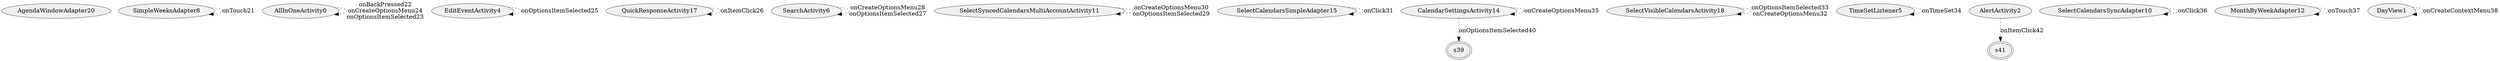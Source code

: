 digraph {
fontname="Helvetica";
node[style="filled,solid", colorscheme=greys3, fillcolor=1, color=3];
AgendaWindowAdapter20;
SimpleWeeksAdapter8;
AllInOneActivity0;
EditEventActivity4;
QuickResponseActivity17;
SearchActivity6;
SelectSyncedCalendarsMultiAccountActivity11;
SelectCalendarsSimpleAdapter15;
s39[peripheries=2];
SelectVisibleCalendarsActivity18;
TimeSetListener5;
s41[peripheries=2];
CalendarSettingsActivity14;
AlertActivity2;
SelectCalendarsSyncAdapter10;
MonthByWeekAdapter12;
DayView1;
SimpleWeeksAdapter8 -> SimpleWeeksAdapter8[label="onTouch21",style=dotted];
AllInOneActivity0 -> AllInOneActivity0[label="onBackPressed22
onCreateOptionsMenu24
onOptionsItemSelected23",style=dotted];
EditEventActivity4 -> EditEventActivity4[label="onOptionsItemSelected25",style=dotted];
SearchActivity6 -> SearchActivity6[label="onCreateOptionsMenu28
onOptionsItemSelected27",style=dotted];
QuickResponseActivity17 -> QuickResponseActivity17[label="onItemClick26",style=dotted];
SelectSyncedCalendarsMultiAccountActivity11 -> SelectSyncedCalendarsMultiAccountActivity11[label="onCreateOptionsMenu30
onOptionsItemSelected29",style=dotted];
SelectCalendarsSimpleAdapter15 -> SelectCalendarsSimpleAdapter15[label="onClick31",style=dotted];
SelectVisibleCalendarsActivity18 -> SelectVisibleCalendarsActivity18[label="onOptionsItemSelected33
onCreateOptionsMenu32",style=dotted];
TimeSetListener5 -> TimeSetListener5[label="onTimeSet34",style=dotted];
CalendarSettingsActivity14 -> s39[label="onOptionsItemSelected40",style=dotted];
CalendarSettingsActivity14 -> CalendarSettingsActivity14[label="onCreateOptionsMenu35",style=dotted];
AlertActivity2 -> s41[label="onItemClick42",style=dotted];
SelectCalendarsSyncAdapter10 -> SelectCalendarsSyncAdapter10[label="onClick36",style=dotted];
MonthByWeekAdapter12 -> MonthByWeekAdapter12[label="onTouch37",style=dotted];
DayView1 -> DayView1[label="onCreateContextMenu38",style=dotted];
}